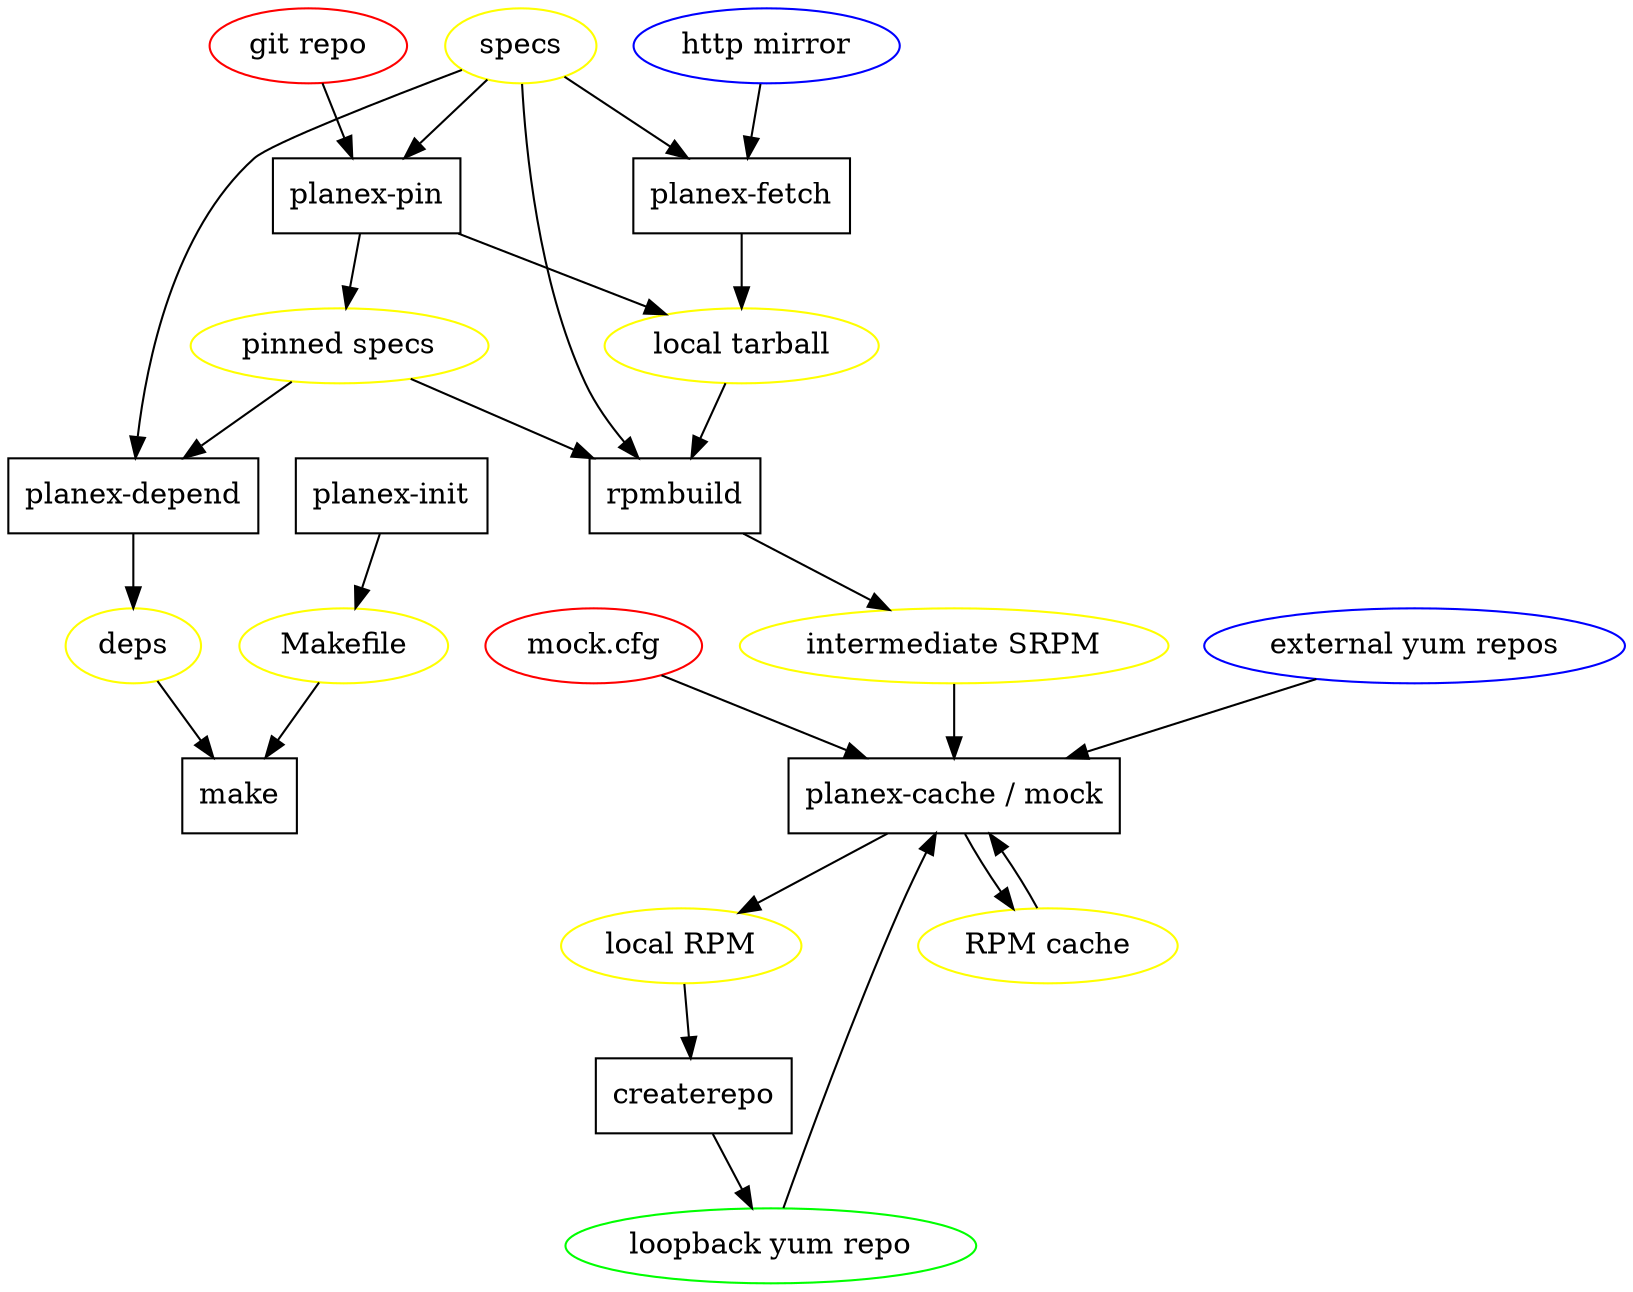 digraph planex {
	// Processes
	"planex-fetch" [shape=box];
	"planex-depend" [shape=box];
	rpmbuild [shape=box];
	"planex-cache / mock" [shape=box];
	createrepo [shape=box];
	make [shape=box];
	"planex-init" [shape=box];
	"planex-pin" [shape=box];

	// External inputs
	"external yum repos" [color=blue];
	"http mirror" [color=blue];

	// Our inputs
	"mock.cfg" [color=red];
	"git repo" [color=red];

	// Our outputs
	"loopback yum repo" [color=green];

	// Intermediate files
	"local RPM" [color=yellow];
	"intermediate SRPM" [color=yellow];
	"local tarball" [color=yellow];
	"specs" [color=yellow];
	"pinned specs" [color=yellow];
	"deps" [color=yellow];
	Makefile [color=yellow];
	"RPM cache" [color=yellow];

	"specs" -> "planex-pin" -> "pinned specs";
	"git repo" -> "planex-pin" -> "local tarball";

	"specs" -> "planex-depend" -> deps;
	"pinned specs" -> "planex-depend"; // -> deps;

	"specs" -> "planex-fetch" -> "local tarball";
	"http mirror" -> "planex-fetch"; // -> local tarball;

	"specs" -> rpmbuild -> "intermediate SRPM";
	"pinned specs" -> rpmbuild; // -> "intermediate SRPM";
	"local tarball" -> rpmbuild; // -> SRPM;

	"intermediate SRPM" -> "planex-cache / mock" -> "local RPM";
	"mock.cfg" -> "planex-cache / mock"; // -> local RPM;
	"loopback yum repo" -> "planex-cache / mock"; // -> local RPM;
	"external yum repos" -> "planex-cache / mock"; // -> local RPM;

	"planex-cache / mock" -> "RPM cache";
	"RPM cache" -> "planex-cache / mock";

 	"local RPM" -> createrepo -> "loopback yum repo";

	"deps" -> make;
	Makefile -> make;

	"planex-init" -> Makefile;
}

